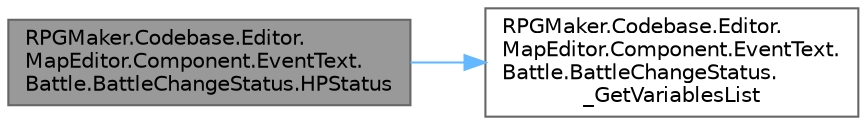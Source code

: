digraph "RPGMaker.Codebase.Editor.MapEditor.Component.EventText.Battle.BattleChangeStatus.HPStatus"
{
 // LATEX_PDF_SIZE
  bgcolor="transparent";
  edge [fontname=Helvetica,fontsize=10,labelfontname=Helvetica,labelfontsize=10];
  node [fontname=Helvetica,fontsize=10,shape=box,height=0.2,width=0.4];
  rankdir="LR";
  Node1 [id="Node000001",label="RPGMaker.Codebase.Editor.\lMapEditor.Component.EventText.\lBattle.BattleChangeStatus.HPStatus",height=0.2,width=0.4,color="gray40", fillcolor="grey60", style="filled", fontcolor="black",tooltip="😁 ＨＰ状態"];
  Node1 -> Node2 [id="edge1_Node000001_Node000002",color="steelblue1",style="solid",tooltip=" "];
  Node2 [id="Node000002",label="RPGMaker.Codebase.Editor.\lMapEditor.Component.EventText.\lBattle.BattleChangeStatus.\l_GetVariablesList",height=0.2,width=0.4,color="grey40", fillcolor="white", style="filled",URL="$d8/ddb/class_r_p_g_maker_1_1_codebase_1_1_editor_1_1_map_editor_1_1_component_1_1_event_text_1_1_battle_1_1_battle_change_status.html#a2ce2dc5981f43f2b6193ad125b4e807c",tooltip="😁 変数リスト取得"];
}
